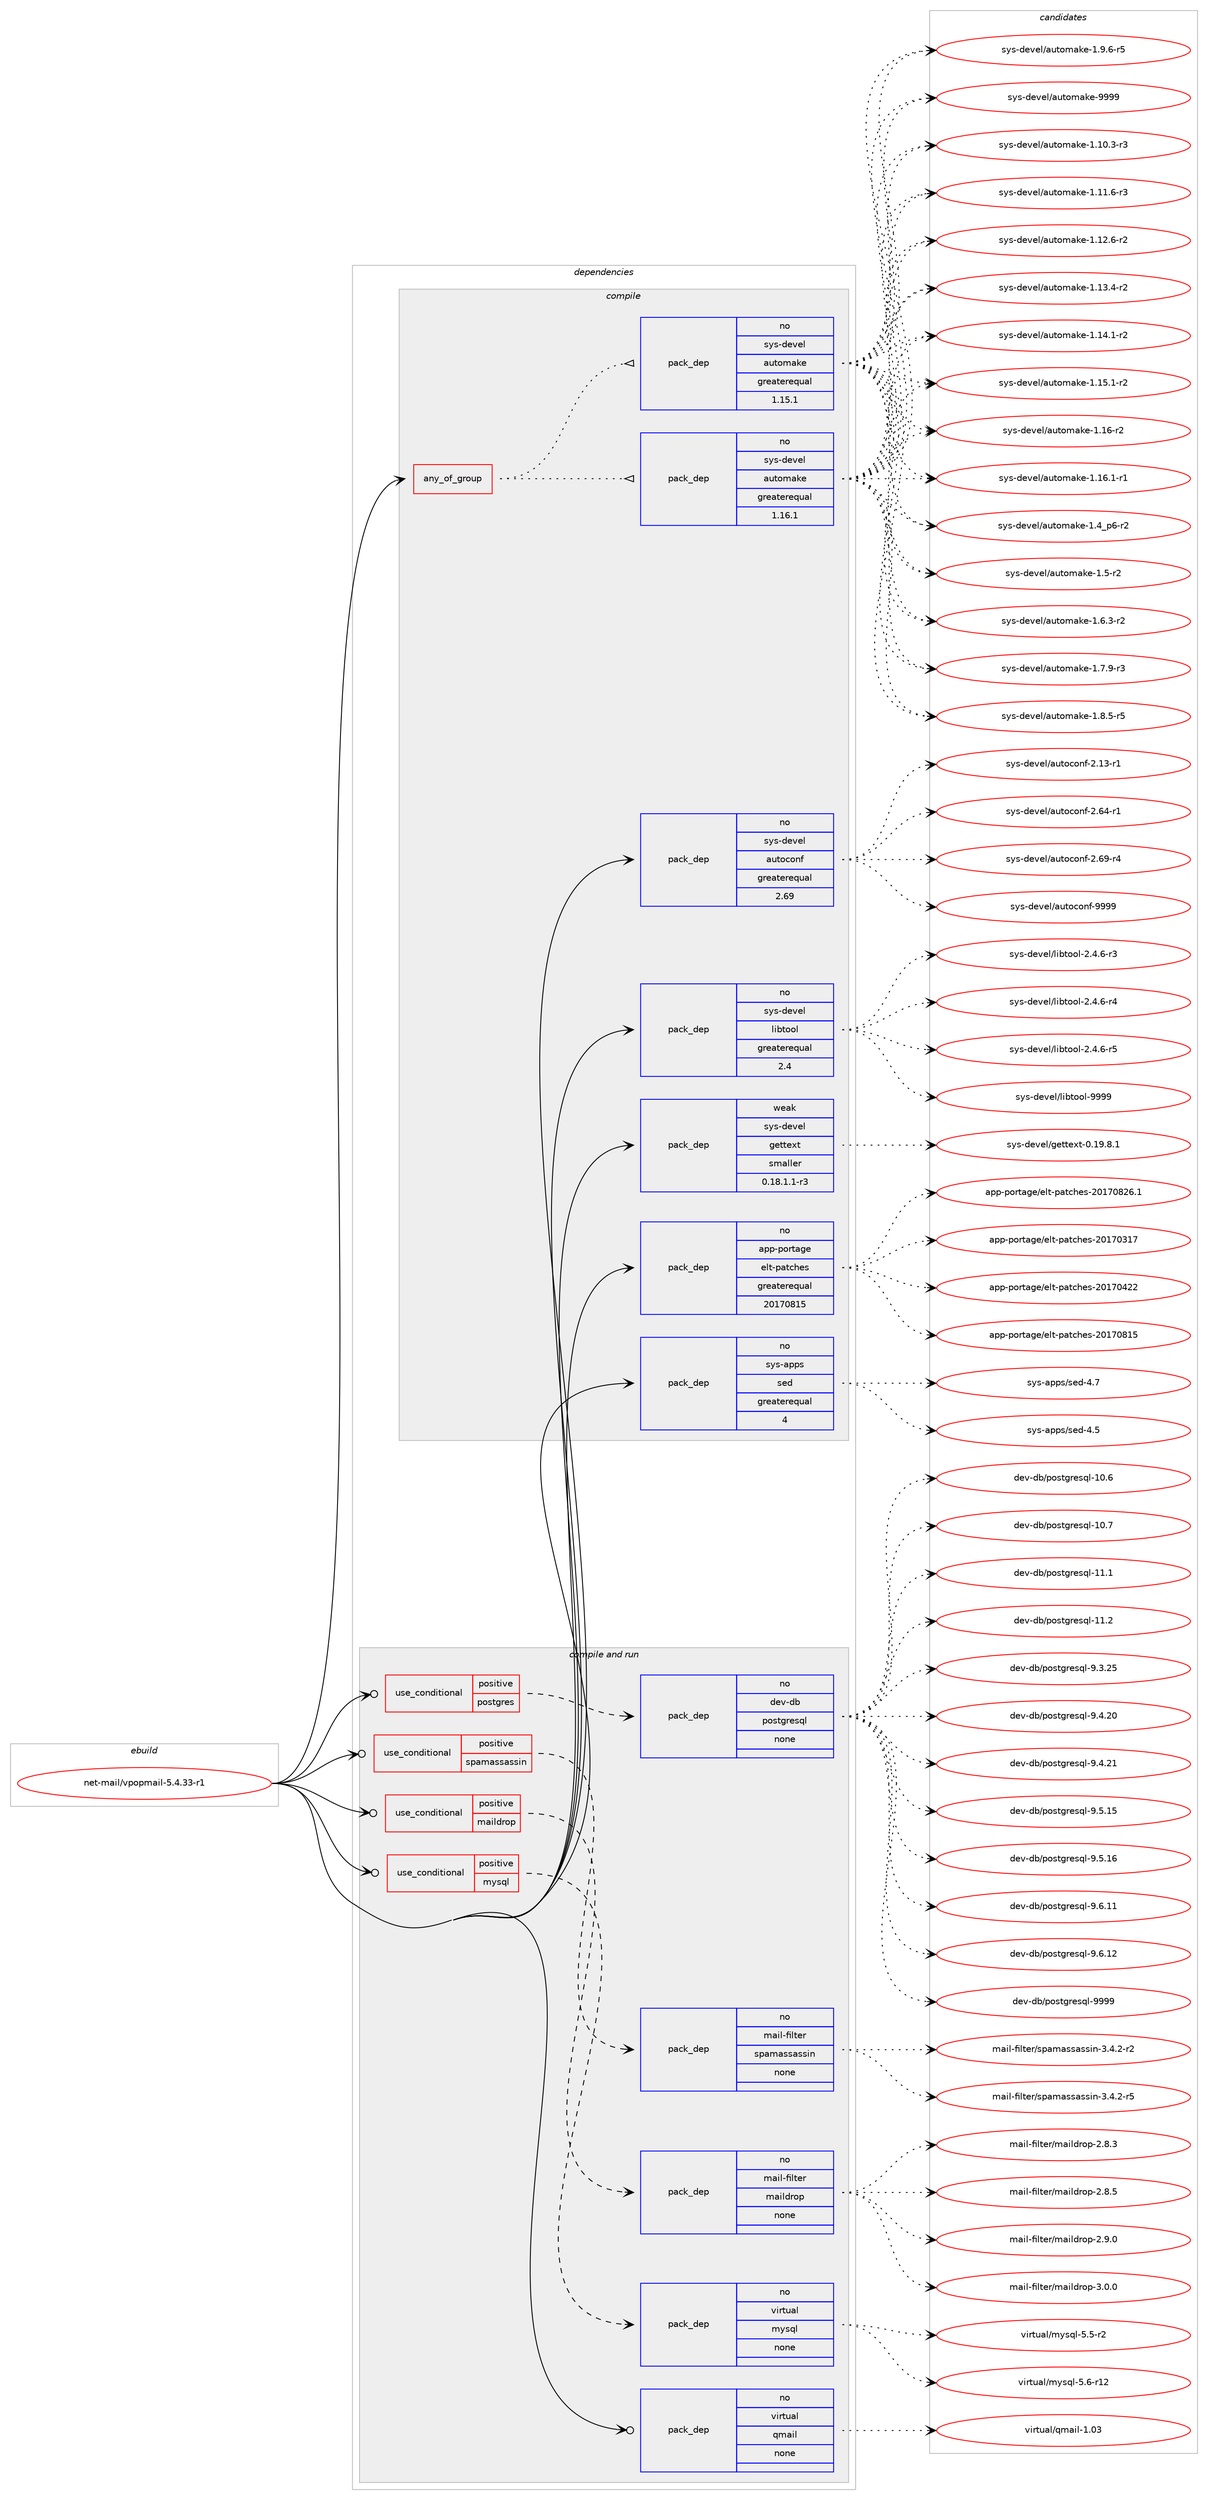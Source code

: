 digraph prolog {

# *************
# Graph options
# *************

newrank=true;
concentrate=true;
compound=true;
graph [rankdir=LR,fontname=Helvetica,fontsize=10,ranksep=1.5];#, ranksep=2.5, nodesep=0.2];
edge  [arrowhead=vee];
node  [fontname=Helvetica,fontsize=10];

# **********
# The ebuild
# **********

subgraph cluster_leftcol {
color=gray;
rank=same;
label=<<i>ebuild</i>>;
id [label="net-mail/vpopmail-5.4.33-r1", color=red, width=4, href="../net-mail/vpopmail-5.4.33-r1.svg"];
}

# ****************
# The dependencies
# ****************

subgraph cluster_midcol {
color=gray;
label=<<i>dependencies</i>>;
subgraph cluster_compile {
fillcolor="#eeeeee";
style=filled;
label=<<i>compile</i>>;
subgraph any26295 {
dependency1665399 [label=<<TABLE BORDER="0" CELLBORDER="1" CELLSPACING="0" CELLPADDING="4"><TR><TD CELLPADDING="10">any_of_group</TD></TR></TABLE>>, shape=none, color=red];subgraph pack1190584 {
dependency1665400 [label=<<TABLE BORDER="0" CELLBORDER="1" CELLSPACING="0" CELLPADDING="4" WIDTH="220"><TR><TD ROWSPAN="6" CELLPADDING="30">pack_dep</TD></TR><TR><TD WIDTH="110">no</TD></TR><TR><TD>sys-devel</TD></TR><TR><TD>automake</TD></TR><TR><TD>greaterequal</TD></TR><TR><TD>1.16.1</TD></TR></TABLE>>, shape=none, color=blue];
}
dependency1665399:e -> dependency1665400:w [weight=20,style="dotted",arrowhead="oinv"];
subgraph pack1190585 {
dependency1665401 [label=<<TABLE BORDER="0" CELLBORDER="1" CELLSPACING="0" CELLPADDING="4" WIDTH="220"><TR><TD ROWSPAN="6" CELLPADDING="30">pack_dep</TD></TR><TR><TD WIDTH="110">no</TD></TR><TR><TD>sys-devel</TD></TR><TR><TD>automake</TD></TR><TR><TD>greaterequal</TD></TR><TR><TD>1.15.1</TD></TR></TABLE>>, shape=none, color=blue];
}
dependency1665399:e -> dependency1665401:w [weight=20,style="dotted",arrowhead="oinv"];
}
id:e -> dependency1665399:w [weight=20,style="solid",arrowhead="vee"];
subgraph pack1190586 {
dependency1665402 [label=<<TABLE BORDER="0" CELLBORDER="1" CELLSPACING="0" CELLPADDING="4" WIDTH="220"><TR><TD ROWSPAN="6" CELLPADDING="30">pack_dep</TD></TR><TR><TD WIDTH="110">no</TD></TR><TR><TD>app-portage</TD></TR><TR><TD>elt-patches</TD></TR><TR><TD>greaterequal</TD></TR><TR><TD>20170815</TD></TR></TABLE>>, shape=none, color=blue];
}
id:e -> dependency1665402:w [weight=20,style="solid",arrowhead="vee"];
subgraph pack1190587 {
dependency1665403 [label=<<TABLE BORDER="0" CELLBORDER="1" CELLSPACING="0" CELLPADDING="4" WIDTH="220"><TR><TD ROWSPAN="6" CELLPADDING="30">pack_dep</TD></TR><TR><TD WIDTH="110">no</TD></TR><TR><TD>sys-apps</TD></TR><TR><TD>sed</TD></TR><TR><TD>greaterequal</TD></TR><TR><TD>4</TD></TR></TABLE>>, shape=none, color=blue];
}
id:e -> dependency1665403:w [weight=20,style="solid",arrowhead="vee"];
subgraph pack1190588 {
dependency1665404 [label=<<TABLE BORDER="0" CELLBORDER="1" CELLSPACING="0" CELLPADDING="4" WIDTH="220"><TR><TD ROWSPAN="6" CELLPADDING="30">pack_dep</TD></TR><TR><TD WIDTH="110">no</TD></TR><TR><TD>sys-devel</TD></TR><TR><TD>autoconf</TD></TR><TR><TD>greaterequal</TD></TR><TR><TD>2.69</TD></TR></TABLE>>, shape=none, color=blue];
}
id:e -> dependency1665404:w [weight=20,style="solid",arrowhead="vee"];
subgraph pack1190589 {
dependency1665405 [label=<<TABLE BORDER="0" CELLBORDER="1" CELLSPACING="0" CELLPADDING="4" WIDTH="220"><TR><TD ROWSPAN="6" CELLPADDING="30">pack_dep</TD></TR><TR><TD WIDTH="110">no</TD></TR><TR><TD>sys-devel</TD></TR><TR><TD>libtool</TD></TR><TR><TD>greaterequal</TD></TR><TR><TD>2.4</TD></TR></TABLE>>, shape=none, color=blue];
}
id:e -> dependency1665405:w [weight=20,style="solid",arrowhead="vee"];
subgraph pack1190590 {
dependency1665406 [label=<<TABLE BORDER="0" CELLBORDER="1" CELLSPACING="0" CELLPADDING="4" WIDTH="220"><TR><TD ROWSPAN="6" CELLPADDING="30">pack_dep</TD></TR><TR><TD WIDTH="110">weak</TD></TR><TR><TD>sys-devel</TD></TR><TR><TD>gettext</TD></TR><TR><TD>smaller</TD></TR><TR><TD>0.18.1.1-r3</TD></TR></TABLE>>, shape=none, color=blue];
}
id:e -> dependency1665406:w [weight=20,style="solid",arrowhead="vee"];
}
subgraph cluster_compileandrun {
fillcolor="#eeeeee";
style=filled;
label=<<i>compile and run</i>>;
subgraph cond447732 {
dependency1665407 [label=<<TABLE BORDER="0" CELLBORDER="1" CELLSPACING="0" CELLPADDING="4"><TR><TD ROWSPAN="3" CELLPADDING="10">use_conditional</TD></TR><TR><TD>positive</TD></TR><TR><TD>maildrop</TD></TR></TABLE>>, shape=none, color=red];
subgraph pack1190591 {
dependency1665408 [label=<<TABLE BORDER="0" CELLBORDER="1" CELLSPACING="0" CELLPADDING="4" WIDTH="220"><TR><TD ROWSPAN="6" CELLPADDING="30">pack_dep</TD></TR><TR><TD WIDTH="110">no</TD></TR><TR><TD>mail-filter</TD></TR><TR><TD>maildrop</TD></TR><TR><TD>none</TD></TR><TR><TD></TD></TR></TABLE>>, shape=none, color=blue];
}
dependency1665407:e -> dependency1665408:w [weight=20,style="dashed",arrowhead="vee"];
}
id:e -> dependency1665407:w [weight=20,style="solid",arrowhead="odotvee"];
subgraph cond447733 {
dependency1665409 [label=<<TABLE BORDER="0" CELLBORDER="1" CELLSPACING="0" CELLPADDING="4"><TR><TD ROWSPAN="3" CELLPADDING="10">use_conditional</TD></TR><TR><TD>positive</TD></TR><TR><TD>mysql</TD></TR></TABLE>>, shape=none, color=red];
subgraph pack1190592 {
dependency1665410 [label=<<TABLE BORDER="0" CELLBORDER="1" CELLSPACING="0" CELLPADDING="4" WIDTH="220"><TR><TD ROWSPAN="6" CELLPADDING="30">pack_dep</TD></TR><TR><TD WIDTH="110">no</TD></TR><TR><TD>virtual</TD></TR><TR><TD>mysql</TD></TR><TR><TD>none</TD></TR><TR><TD></TD></TR></TABLE>>, shape=none, color=blue];
}
dependency1665409:e -> dependency1665410:w [weight=20,style="dashed",arrowhead="vee"];
}
id:e -> dependency1665409:w [weight=20,style="solid",arrowhead="odotvee"];
subgraph cond447734 {
dependency1665411 [label=<<TABLE BORDER="0" CELLBORDER="1" CELLSPACING="0" CELLPADDING="4"><TR><TD ROWSPAN="3" CELLPADDING="10">use_conditional</TD></TR><TR><TD>positive</TD></TR><TR><TD>postgres</TD></TR></TABLE>>, shape=none, color=red];
subgraph pack1190593 {
dependency1665412 [label=<<TABLE BORDER="0" CELLBORDER="1" CELLSPACING="0" CELLPADDING="4" WIDTH="220"><TR><TD ROWSPAN="6" CELLPADDING="30">pack_dep</TD></TR><TR><TD WIDTH="110">no</TD></TR><TR><TD>dev-db</TD></TR><TR><TD>postgresql</TD></TR><TR><TD>none</TD></TR><TR><TD></TD></TR></TABLE>>, shape=none, color=blue];
}
dependency1665411:e -> dependency1665412:w [weight=20,style="dashed",arrowhead="vee"];
}
id:e -> dependency1665411:w [weight=20,style="solid",arrowhead="odotvee"];
subgraph cond447735 {
dependency1665413 [label=<<TABLE BORDER="0" CELLBORDER="1" CELLSPACING="0" CELLPADDING="4"><TR><TD ROWSPAN="3" CELLPADDING="10">use_conditional</TD></TR><TR><TD>positive</TD></TR><TR><TD>spamassassin</TD></TR></TABLE>>, shape=none, color=red];
subgraph pack1190594 {
dependency1665414 [label=<<TABLE BORDER="0" CELLBORDER="1" CELLSPACING="0" CELLPADDING="4" WIDTH="220"><TR><TD ROWSPAN="6" CELLPADDING="30">pack_dep</TD></TR><TR><TD WIDTH="110">no</TD></TR><TR><TD>mail-filter</TD></TR><TR><TD>spamassassin</TD></TR><TR><TD>none</TD></TR><TR><TD></TD></TR></TABLE>>, shape=none, color=blue];
}
dependency1665413:e -> dependency1665414:w [weight=20,style="dashed",arrowhead="vee"];
}
id:e -> dependency1665413:w [weight=20,style="solid",arrowhead="odotvee"];
subgraph pack1190595 {
dependency1665415 [label=<<TABLE BORDER="0" CELLBORDER="1" CELLSPACING="0" CELLPADDING="4" WIDTH="220"><TR><TD ROWSPAN="6" CELLPADDING="30">pack_dep</TD></TR><TR><TD WIDTH="110">no</TD></TR><TR><TD>virtual</TD></TR><TR><TD>qmail</TD></TR><TR><TD>none</TD></TR><TR><TD></TD></TR></TABLE>>, shape=none, color=blue];
}
id:e -> dependency1665415:w [weight=20,style="solid",arrowhead="odotvee"];
}
subgraph cluster_run {
fillcolor="#eeeeee";
style=filled;
label=<<i>run</i>>;
}
}

# **************
# The candidates
# **************

subgraph cluster_choices {
rank=same;
color=gray;
label=<<i>candidates</i>>;

subgraph choice1190584 {
color=black;
nodesep=1;
choice11512111545100101118101108479711711611110997107101454946494846514511451 [label="sys-devel/automake-1.10.3-r3", color=red, width=4,href="../sys-devel/automake-1.10.3-r3.svg"];
choice11512111545100101118101108479711711611110997107101454946494946544511451 [label="sys-devel/automake-1.11.6-r3", color=red, width=4,href="../sys-devel/automake-1.11.6-r3.svg"];
choice11512111545100101118101108479711711611110997107101454946495046544511450 [label="sys-devel/automake-1.12.6-r2", color=red, width=4,href="../sys-devel/automake-1.12.6-r2.svg"];
choice11512111545100101118101108479711711611110997107101454946495146524511450 [label="sys-devel/automake-1.13.4-r2", color=red, width=4,href="../sys-devel/automake-1.13.4-r2.svg"];
choice11512111545100101118101108479711711611110997107101454946495246494511450 [label="sys-devel/automake-1.14.1-r2", color=red, width=4,href="../sys-devel/automake-1.14.1-r2.svg"];
choice11512111545100101118101108479711711611110997107101454946495346494511450 [label="sys-devel/automake-1.15.1-r2", color=red, width=4,href="../sys-devel/automake-1.15.1-r2.svg"];
choice1151211154510010111810110847971171161111099710710145494649544511450 [label="sys-devel/automake-1.16-r2", color=red, width=4,href="../sys-devel/automake-1.16-r2.svg"];
choice11512111545100101118101108479711711611110997107101454946495446494511449 [label="sys-devel/automake-1.16.1-r1", color=red, width=4,href="../sys-devel/automake-1.16.1-r1.svg"];
choice115121115451001011181011084797117116111109971071014549465295112544511450 [label="sys-devel/automake-1.4_p6-r2", color=red, width=4,href="../sys-devel/automake-1.4_p6-r2.svg"];
choice11512111545100101118101108479711711611110997107101454946534511450 [label="sys-devel/automake-1.5-r2", color=red, width=4,href="../sys-devel/automake-1.5-r2.svg"];
choice115121115451001011181011084797117116111109971071014549465446514511450 [label="sys-devel/automake-1.6.3-r2", color=red, width=4,href="../sys-devel/automake-1.6.3-r2.svg"];
choice115121115451001011181011084797117116111109971071014549465546574511451 [label="sys-devel/automake-1.7.9-r3", color=red, width=4,href="../sys-devel/automake-1.7.9-r3.svg"];
choice115121115451001011181011084797117116111109971071014549465646534511453 [label="sys-devel/automake-1.8.5-r5", color=red, width=4,href="../sys-devel/automake-1.8.5-r5.svg"];
choice115121115451001011181011084797117116111109971071014549465746544511453 [label="sys-devel/automake-1.9.6-r5", color=red, width=4,href="../sys-devel/automake-1.9.6-r5.svg"];
choice115121115451001011181011084797117116111109971071014557575757 [label="sys-devel/automake-9999", color=red, width=4,href="../sys-devel/automake-9999.svg"];
dependency1665400:e -> choice11512111545100101118101108479711711611110997107101454946494846514511451:w [style=dotted,weight="100"];
dependency1665400:e -> choice11512111545100101118101108479711711611110997107101454946494946544511451:w [style=dotted,weight="100"];
dependency1665400:e -> choice11512111545100101118101108479711711611110997107101454946495046544511450:w [style=dotted,weight="100"];
dependency1665400:e -> choice11512111545100101118101108479711711611110997107101454946495146524511450:w [style=dotted,weight="100"];
dependency1665400:e -> choice11512111545100101118101108479711711611110997107101454946495246494511450:w [style=dotted,weight="100"];
dependency1665400:e -> choice11512111545100101118101108479711711611110997107101454946495346494511450:w [style=dotted,weight="100"];
dependency1665400:e -> choice1151211154510010111810110847971171161111099710710145494649544511450:w [style=dotted,weight="100"];
dependency1665400:e -> choice11512111545100101118101108479711711611110997107101454946495446494511449:w [style=dotted,weight="100"];
dependency1665400:e -> choice115121115451001011181011084797117116111109971071014549465295112544511450:w [style=dotted,weight="100"];
dependency1665400:e -> choice11512111545100101118101108479711711611110997107101454946534511450:w [style=dotted,weight="100"];
dependency1665400:e -> choice115121115451001011181011084797117116111109971071014549465446514511450:w [style=dotted,weight="100"];
dependency1665400:e -> choice115121115451001011181011084797117116111109971071014549465546574511451:w [style=dotted,weight="100"];
dependency1665400:e -> choice115121115451001011181011084797117116111109971071014549465646534511453:w [style=dotted,weight="100"];
dependency1665400:e -> choice115121115451001011181011084797117116111109971071014549465746544511453:w [style=dotted,weight="100"];
dependency1665400:e -> choice115121115451001011181011084797117116111109971071014557575757:w [style=dotted,weight="100"];
}
subgraph choice1190585 {
color=black;
nodesep=1;
choice11512111545100101118101108479711711611110997107101454946494846514511451 [label="sys-devel/automake-1.10.3-r3", color=red, width=4,href="../sys-devel/automake-1.10.3-r3.svg"];
choice11512111545100101118101108479711711611110997107101454946494946544511451 [label="sys-devel/automake-1.11.6-r3", color=red, width=4,href="../sys-devel/automake-1.11.6-r3.svg"];
choice11512111545100101118101108479711711611110997107101454946495046544511450 [label="sys-devel/automake-1.12.6-r2", color=red, width=4,href="../sys-devel/automake-1.12.6-r2.svg"];
choice11512111545100101118101108479711711611110997107101454946495146524511450 [label="sys-devel/automake-1.13.4-r2", color=red, width=4,href="../sys-devel/automake-1.13.4-r2.svg"];
choice11512111545100101118101108479711711611110997107101454946495246494511450 [label="sys-devel/automake-1.14.1-r2", color=red, width=4,href="../sys-devel/automake-1.14.1-r2.svg"];
choice11512111545100101118101108479711711611110997107101454946495346494511450 [label="sys-devel/automake-1.15.1-r2", color=red, width=4,href="../sys-devel/automake-1.15.1-r2.svg"];
choice1151211154510010111810110847971171161111099710710145494649544511450 [label="sys-devel/automake-1.16-r2", color=red, width=4,href="../sys-devel/automake-1.16-r2.svg"];
choice11512111545100101118101108479711711611110997107101454946495446494511449 [label="sys-devel/automake-1.16.1-r1", color=red, width=4,href="../sys-devel/automake-1.16.1-r1.svg"];
choice115121115451001011181011084797117116111109971071014549465295112544511450 [label="sys-devel/automake-1.4_p6-r2", color=red, width=4,href="../sys-devel/automake-1.4_p6-r2.svg"];
choice11512111545100101118101108479711711611110997107101454946534511450 [label="sys-devel/automake-1.5-r2", color=red, width=4,href="../sys-devel/automake-1.5-r2.svg"];
choice115121115451001011181011084797117116111109971071014549465446514511450 [label="sys-devel/automake-1.6.3-r2", color=red, width=4,href="../sys-devel/automake-1.6.3-r2.svg"];
choice115121115451001011181011084797117116111109971071014549465546574511451 [label="sys-devel/automake-1.7.9-r3", color=red, width=4,href="../sys-devel/automake-1.7.9-r3.svg"];
choice115121115451001011181011084797117116111109971071014549465646534511453 [label="sys-devel/automake-1.8.5-r5", color=red, width=4,href="../sys-devel/automake-1.8.5-r5.svg"];
choice115121115451001011181011084797117116111109971071014549465746544511453 [label="sys-devel/automake-1.9.6-r5", color=red, width=4,href="../sys-devel/automake-1.9.6-r5.svg"];
choice115121115451001011181011084797117116111109971071014557575757 [label="sys-devel/automake-9999", color=red, width=4,href="../sys-devel/automake-9999.svg"];
dependency1665401:e -> choice11512111545100101118101108479711711611110997107101454946494846514511451:w [style=dotted,weight="100"];
dependency1665401:e -> choice11512111545100101118101108479711711611110997107101454946494946544511451:w [style=dotted,weight="100"];
dependency1665401:e -> choice11512111545100101118101108479711711611110997107101454946495046544511450:w [style=dotted,weight="100"];
dependency1665401:e -> choice11512111545100101118101108479711711611110997107101454946495146524511450:w [style=dotted,weight="100"];
dependency1665401:e -> choice11512111545100101118101108479711711611110997107101454946495246494511450:w [style=dotted,weight="100"];
dependency1665401:e -> choice11512111545100101118101108479711711611110997107101454946495346494511450:w [style=dotted,weight="100"];
dependency1665401:e -> choice1151211154510010111810110847971171161111099710710145494649544511450:w [style=dotted,weight="100"];
dependency1665401:e -> choice11512111545100101118101108479711711611110997107101454946495446494511449:w [style=dotted,weight="100"];
dependency1665401:e -> choice115121115451001011181011084797117116111109971071014549465295112544511450:w [style=dotted,weight="100"];
dependency1665401:e -> choice11512111545100101118101108479711711611110997107101454946534511450:w [style=dotted,weight="100"];
dependency1665401:e -> choice115121115451001011181011084797117116111109971071014549465446514511450:w [style=dotted,weight="100"];
dependency1665401:e -> choice115121115451001011181011084797117116111109971071014549465546574511451:w [style=dotted,weight="100"];
dependency1665401:e -> choice115121115451001011181011084797117116111109971071014549465646534511453:w [style=dotted,weight="100"];
dependency1665401:e -> choice115121115451001011181011084797117116111109971071014549465746544511453:w [style=dotted,weight="100"];
dependency1665401:e -> choice115121115451001011181011084797117116111109971071014557575757:w [style=dotted,weight="100"];
}
subgraph choice1190586 {
color=black;
nodesep=1;
choice97112112451121111141169710310147101108116451129711699104101115455048495548514955 [label="app-portage/elt-patches-20170317", color=red, width=4,href="../app-portage/elt-patches-20170317.svg"];
choice97112112451121111141169710310147101108116451129711699104101115455048495548525050 [label="app-portage/elt-patches-20170422", color=red, width=4,href="../app-portage/elt-patches-20170422.svg"];
choice97112112451121111141169710310147101108116451129711699104101115455048495548564953 [label="app-portage/elt-patches-20170815", color=red, width=4,href="../app-portage/elt-patches-20170815.svg"];
choice971121124511211111411697103101471011081164511297116991041011154550484955485650544649 [label="app-portage/elt-patches-20170826.1", color=red, width=4,href="../app-portage/elt-patches-20170826.1.svg"];
dependency1665402:e -> choice97112112451121111141169710310147101108116451129711699104101115455048495548514955:w [style=dotted,weight="100"];
dependency1665402:e -> choice97112112451121111141169710310147101108116451129711699104101115455048495548525050:w [style=dotted,weight="100"];
dependency1665402:e -> choice97112112451121111141169710310147101108116451129711699104101115455048495548564953:w [style=dotted,weight="100"];
dependency1665402:e -> choice971121124511211111411697103101471011081164511297116991041011154550484955485650544649:w [style=dotted,weight="100"];
}
subgraph choice1190587 {
color=black;
nodesep=1;
choice11512111545971121121154711510110045524653 [label="sys-apps/sed-4.5", color=red, width=4,href="../sys-apps/sed-4.5.svg"];
choice11512111545971121121154711510110045524655 [label="sys-apps/sed-4.7", color=red, width=4,href="../sys-apps/sed-4.7.svg"];
dependency1665403:e -> choice11512111545971121121154711510110045524653:w [style=dotted,weight="100"];
dependency1665403:e -> choice11512111545971121121154711510110045524655:w [style=dotted,weight="100"];
}
subgraph choice1190588 {
color=black;
nodesep=1;
choice1151211154510010111810110847971171161119911111010245504649514511449 [label="sys-devel/autoconf-2.13-r1", color=red, width=4,href="../sys-devel/autoconf-2.13-r1.svg"];
choice1151211154510010111810110847971171161119911111010245504654524511449 [label="sys-devel/autoconf-2.64-r1", color=red, width=4,href="../sys-devel/autoconf-2.64-r1.svg"];
choice1151211154510010111810110847971171161119911111010245504654574511452 [label="sys-devel/autoconf-2.69-r4", color=red, width=4,href="../sys-devel/autoconf-2.69-r4.svg"];
choice115121115451001011181011084797117116111991111101024557575757 [label="sys-devel/autoconf-9999", color=red, width=4,href="../sys-devel/autoconf-9999.svg"];
dependency1665404:e -> choice1151211154510010111810110847971171161119911111010245504649514511449:w [style=dotted,weight="100"];
dependency1665404:e -> choice1151211154510010111810110847971171161119911111010245504654524511449:w [style=dotted,weight="100"];
dependency1665404:e -> choice1151211154510010111810110847971171161119911111010245504654574511452:w [style=dotted,weight="100"];
dependency1665404:e -> choice115121115451001011181011084797117116111991111101024557575757:w [style=dotted,weight="100"];
}
subgraph choice1190589 {
color=black;
nodesep=1;
choice1151211154510010111810110847108105981161111111084550465246544511451 [label="sys-devel/libtool-2.4.6-r3", color=red, width=4,href="../sys-devel/libtool-2.4.6-r3.svg"];
choice1151211154510010111810110847108105981161111111084550465246544511452 [label="sys-devel/libtool-2.4.6-r4", color=red, width=4,href="../sys-devel/libtool-2.4.6-r4.svg"];
choice1151211154510010111810110847108105981161111111084550465246544511453 [label="sys-devel/libtool-2.4.6-r5", color=red, width=4,href="../sys-devel/libtool-2.4.6-r5.svg"];
choice1151211154510010111810110847108105981161111111084557575757 [label="sys-devel/libtool-9999", color=red, width=4,href="../sys-devel/libtool-9999.svg"];
dependency1665405:e -> choice1151211154510010111810110847108105981161111111084550465246544511451:w [style=dotted,weight="100"];
dependency1665405:e -> choice1151211154510010111810110847108105981161111111084550465246544511452:w [style=dotted,weight="100"];
dependency1665405:e -> choice1151211154510010111810110847108105981161111111084550465246544511453:w [style=dotted,weight="100"];
dependency1665405:e -> choice1151211154510010111810110847108105981161111111084557575757:w [style=dotted,weight="100"];
}
subgraph choice1190590 {
color=black;
nodesep=1;
choice1151211154510010111810110847103101116116101120116454846495746564649 [label="sys-devel/gettext-0.19.8.1", color=red, width=4,href="../sys-devel/gettext-0.19.8.1.svg"];
dependency1665406:e -> choice1151211154510010111810110847103101116116101120116454846495746564649:w [style=dotted,weight="100"];
}
subgraph choice1190591 {
color=black;
nodesep=1;
choice10997105108451021051081161011144710997105108100114111112455046564651 [label="mail-filter/maildrop-2.8.3", color=red, width=4,href="../mail-filter/maildrop-2.8.3.svg"];
choice10997105108451021051081161011144710997105108100114111112455046564653 [label="mail-filter/maildrop-2.8.5", color=red, width=4,href="../mail-filter/maildrop-2.8.5.svg"];
choice10997105108451021051081161011144710997105108100114111112455046574648 [label="mail-filter/maildrop-2.9.0", color=red, width=4,href="../mail-filter/maildrop-2.9.0.svg"];
choice10997105108451021051081161011144710997105108100114111112455146484648 [label="mail-filter/maildrop-3.0.0", color=red, width=4,href="../mail-filter/maildrop-3.0.0.svg"];
dependency1665408:e -> choice10997105108451021051081161011144710997105108100114111112455046564651:w [style=dotted,weight="100"];
dependency1665408:e -> choice10997105108451021051081161011144710997105108100114111112455046564653:w [style=dotted,weight="100"];
dependency1665408:e -> choice10997105108451021051081161011144710997105108100114111112455046574648:w [style=dotted,weight="100"];
dependency1665408:e -> choice10997105108451021051081161011144710997105108100114111112455146484648:w [style=dotted,weight="100"];
}
subgraph choice1190592 {
color=black;
nodesep=1;
choice1181051141161179710847109121115113108455346534511450 [label="virtual/mysql-5.5-r2", color=red, width=4,href="../virtual/mysql-5.5-r2.svg"];
choice118105114116117971084710912111511310845534654451144950 [label="virtual/mysql-5.6-r12", color=red, width=4,href="../virtual/mysql-5.6-r12.svg"];
dependency1665410:e -> choice1181051141161179710847109121115113108455346534511450:w [style=dotted,weight="100"];
dependency1665410:e -> choice118105114116117971084710912111511310845534654451144950:w [style=dotted,weight="100"];
}
subgraph choice1190593 {
color=black;
nodesep=1;
choice1001011184510098471121111151161031141011151131084549484654 [label="dev-db/postgresql-10.6", color=red, width=4,href="../dev-db/postgresql-10.6.svg"];
choice1001011184510098471121111151161031141011151131084549484655 [label="dev-db/postgresql-10.7", color=red, width=4,href="../dev-db/postgresql-10.7.svg"];
choice1001011184510098471121111151161031141011151131084549494649 [label="dev-db/postgresql-11.1", color=red, width=4,href="../dev-db/postgresql-11.1.svg"];
choice1001011184510098471121111151161031141011151131084549494650 [label="dev-db/postgresql-11.2", color=red, width=4,href="../dev-db/postgresql-11.2.svg"];
choice10010111845100984711211111511610311410111511310845574651465053 [label="dev-db/postgresql-9.3.25", color=red, width=4,href="../dev-db/postgresql-9.3.25.svg"];
choice10010111845100984711211111511610311410111511310845574652465048 [label="dev-db/postgresql-9.4.20", color=red, width=4,href="../dev-db/postgresql-9.4.20.svg"];
choice10010111845100984711211111511610311410111511310845574652465049 [label="dev-db/postgresql-9.4.21", color=red, width=4,href="../dev-db/postgresql-9.4.21.svg"];
choice10010111845100984711211111511610311410111511310845574653464953 [label="dev-db/postgresql-9.5.15", color=red, width=4,href="../dev-db/postgresql-9.5.15.svg"];
choice10010111845100984711211111511610311410111511310845574653464954 [label="dev-db/postgresql-9.5.16", color=red, width=4,href="../dev-db/postgresql-9.5.16.svg"];
choice10010111845100984711211111511610311410111511310845574654464949 [label="dev-db/postgresql-9.6.11", color=red, width=4,href="../dev-db/postgresql-9.6.11.svg"];
choice10010111845100984711211111511610311410111511310845574654464950 [label="dev-db/postgresql-9.6.12", color=red, width=4,href="../dev-db/postgresql-9.6.12.svg"];
choice1001011184510098471121111151161031141011151131084557575757 [label="dev-db/postgresql-9999", color=red, width=4,href="../dev-db/postgresql-9999.svg"];
dependency1665412:e -> choice1001011184510098471121111151161031141011151131084549484654:w [style=dotted,weight="100"];
dependency1665412:e -> choice1001011184510098471121111151161031141011151131084549484655:w [style=dotted,weight="100"];
dependency1665412:e -> choice1001011184510098471121111151161031141011151131084549494649:w [style=dotted,weight="100"];
dependency1665412:e -> choice1001011184510098471121111151161031141011151131084549494650:w [style=dotted,weight="100"];
dependency1665412:e -> choice10010111845100984711211111511610311410111511310845574651465053:w [style=dotted,weight="100"];
dependency1665412:e -> choice10010111845100984711211111511610311410111511310845574652465048:w [style=dotted,weight="100"];
dependency1665412:e -> choice10010111845100984711211111511610311410111511310845574652465049:w [style=dotted,weight="100"];
dependency1665412:e -> choice10010111845100984711211111511610311410111511310845574653464953:w [style=dotted,weight="100"];
dependency1665412:e -> choice10010111845100984711211111511610311410111511310845574653464954:w [style=dotted,weight="100"];
dependency1665412:e -> choice10010111845100984711211111511610311410111511310845574654464949:w [style=dotted,weight="100"];
dependency1665412:e -> choice10010111845100984711211111511610311410111511310845574654464950:w [style=dotted,weight="100"];
dependency1665412:e -> choice1001011184510098471121111151161031141011151131084557575757:w [style=dotted,weight="100"];
}
subgraph choice1190594 {
color=black;
nodesep=1;
choice1099710510845102105108116101114471151129710997115115971151151051104551465246504511450 [label="mail-filter/spamassassin-3.4.2-r2", color=red, width=4,href="../mail-filter/spamassassin-3.4.2-r2.svg"];
choice1099710510845102105108116101114471151129710997115115971151151051104551465246504511453 [label="mail-filter/spamassassin-3.4.2-r5", color=red, width=4,href="../mail-filter/spamassassin-3.4.2-r5.svg"];
dependency1665414:e -> choice1099710510845102105108116101114471151129710997115115971151151051104551465246504511450:w [style=dotted,weight="100"];
dependency1665414:e -> choice1099710510845102105108116101114471151129710997115115971151151051104551465246504511453:w [style=dotted,weight="100"];
}
subgraph choice1190595 {
color=black;
nodesep=1;
choice1181051141161179710847113109971051084549464851 [label="virtual/qmail-1.03", color=red, width=4,href="../virtual/qmail-1.03.svg"];
dependency1665415:e -> choice1181051141161179710847113109971051084549464851:w [style=dotted,weight="100"];
}
}

}
